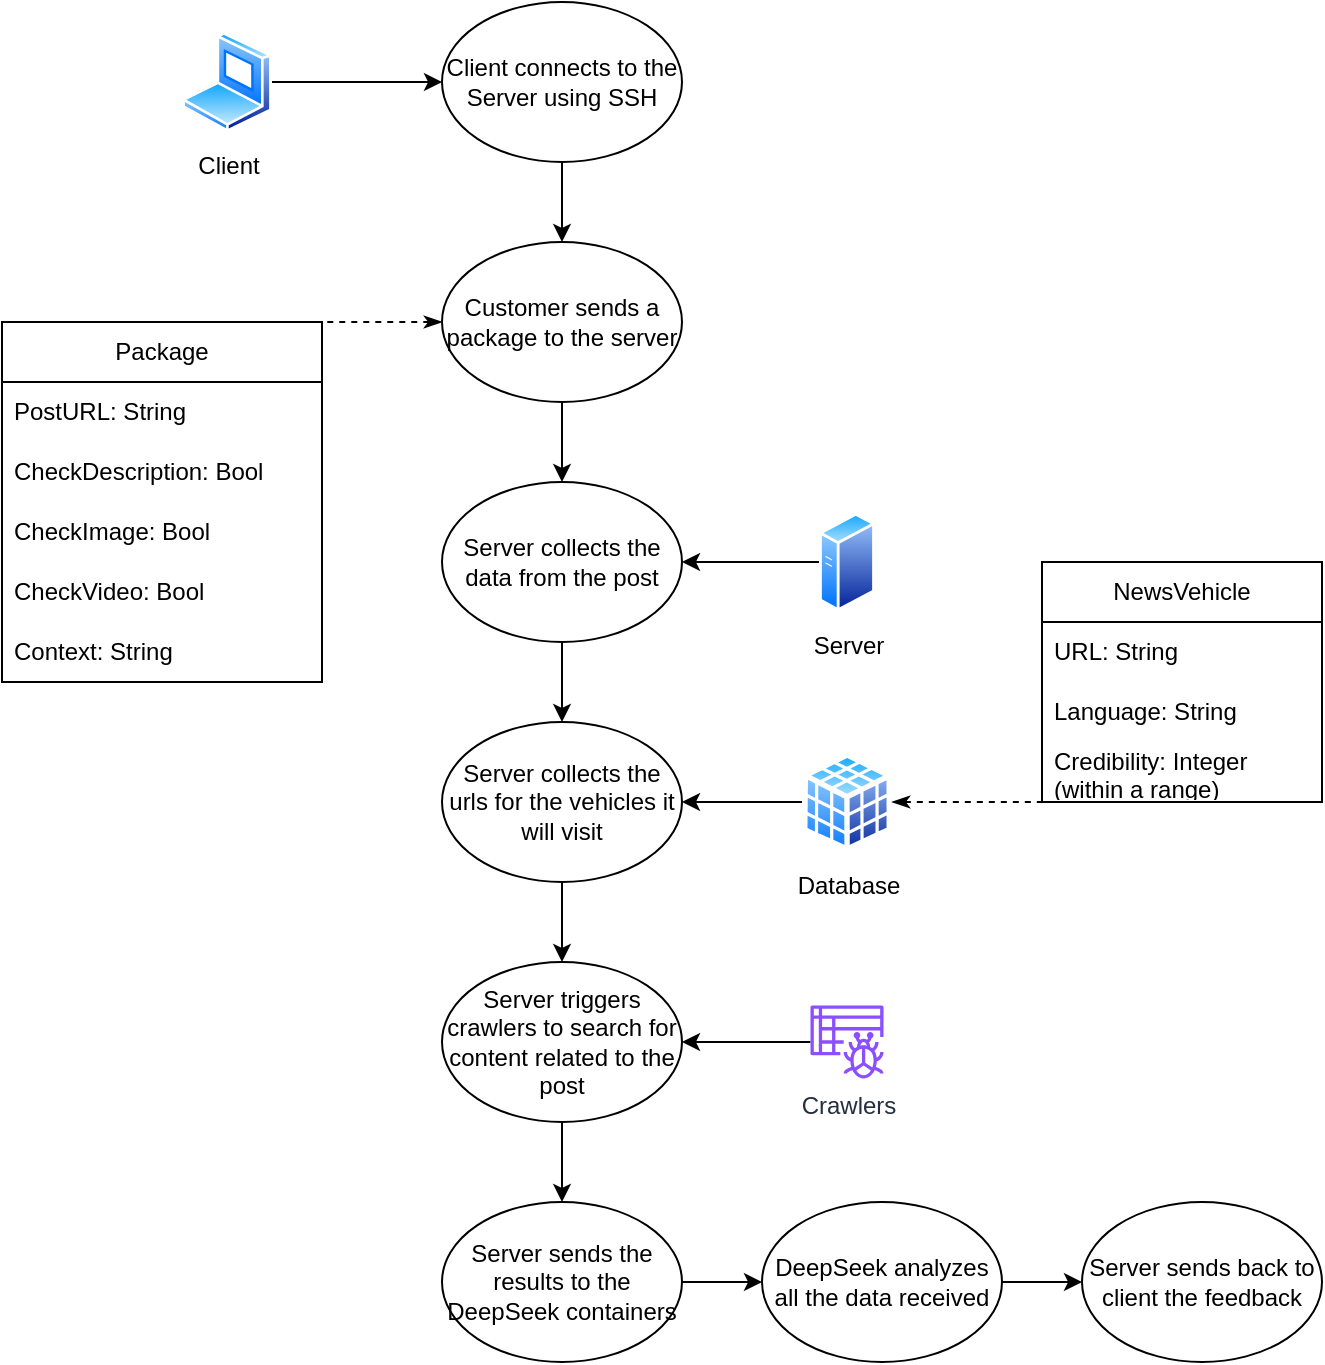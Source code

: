 <mxfile version="26.0.10">
  <diagram name="Page-1" id="kooQksqYOUv48a2rarpA">
    <mxGraphModel dx="1407" dy="497" grid="1" gridSize="10" guides="1" tooltips="1" connect="1" arrows="1" fold="1" page="1" pageScale="1" pageWidth="850" pageHeight="1100" math="0" shadow="0">
      <root>
        <mxCell id="0" />
        <mxCell id="1" parent="0" />
        <mxCell id="_nbheapz8Z2TyEhXIbiW-1" style="edgeStyle=orthogonalEdgeStyle;rounded=0;orthogonalLoop=1;jettySize=auto;html=1;" edge="1" parent="1" source="_nbheapz8Z2TyEhXIbiW-2" target="_nbheapz8Z2TyEhXIbiW-4">
          <mxGeometry relative="1" as="geometry" />
        </mxCell>
        <mxCell id="_nbheapz8Z2TyEhXIbiW-2" value="&lt;div&gt;Client&lt;/div&gt;" style="image;aspect=fixed;perimeter=ellipsePerimeter;html=1;align=center;shadow=0;dashed=0;spacingTop=3;image=img/lib/active_directory/laptop_client.svg;" vertex="1" parent="1">
          <mxGeometry x="150" y="255" width="45" height="50" as="geometry" />
        </mxCell>
        <mxCell id="_nbheapz8Z2TyEhXIbiW-3" style="edgeStyle=orthogonalEdgeStyle;rounded=0;orthogonalLoop=1;jettySize=auto;html=1;" edge="1" parent="1" source="_nbheapz8Z2TyEhXIbiW-4" target="_nbheapz8Z2TyEhXIbiW-5">
          <mxGeometry relative="1" as="geometry" />
        </mxCell>
        <mxCell id="_nbheapz8Z2TyEhXIbiW-4" value="Client connects to the Server using SSH" style="ellipse;whiteSpace=wrap;html=1;" vertex="1" parent="1">
          <mxGeometry x="280" y="240" width="120" height="80" as="geometry" />
        </mxCell>
        <mxCell id="_nbheapz8Z2TyEhXIbiW-16" style="edgeStyle=orthogonalEdgeStyle;rounded=0;orthogonalLoop=1;jettySize=auto;html=1;entryX=0.5;entryY=0;entryDx=0;entryDy=0;" edge="1" parent="1" source="_nbheapz8Z2TyEhXIbiW-5" target="_nbheapz8Z2TyEhXIbiW-13">
          <mxGeometry relative="1" as="geometry" />
        </mxCell>
        <mxCell id="_nbheapz8Z2TyEhXIbiW-5" value="Customer sends a package to the server" style="ellipse;whiteSpace=wrap;html=1;" vertex="1" parent="1">
          <mxGeometry x="280" y="360" width="120" height="80" as="geometry" />
        </mxCell>
        <mxCell id="_nbheapz8Z2TyEhXIbiW-6" value="Package" style="swimlane;fontStyle=0;childLayout=stackLayout;horizontal=1;startSize=30;horizontalStack=0;resizeParent=1;resizeParentMax=0;resizeLast=0;collapsible=1;marginBottom=0;whiteSpace=wrap;html=1;" vertex="1" parent="1">
          <mxGeometry x="60" y="400" width="160" height="180" as="geometry" />
        </mxCell>
        <mxCell id="_nbheapz8Z2TyEhXIbiW-7" value="&lt;div&gt;PostURL: String&lt;br&gt;&lt;/div&gt;" style="text;strokeColor=none;fillColor=none;align=left;verticalAlign=middle;spacingLeft=4;spacingRight=4;overflow=hidden;points=[[0,0.5],[1,0.5]];portConstraint=eastwest;rotatable=0;whiteSpace=wrap;html=1;" vertex="1" parent="_nbheapz8Z2TyEhXIbiW-6">
          <mxGeometry y="30" width="160" height="30" as="geometry" />
        </mxCell>
        <mxCell id="_nbheapz8Z2TyEhXIbiW-8" value="&lt;div&gt;CheckDescription: Bool&lt;/div&gt;" style="text;strokeColor=none;fillColor=none;align=left;verticalAlign=middle;spacingLeft=4;spacingRight=4;overflow=hidden;points=[[0,0.5],[1,0.5]];portConstraint=eastwest;rotatable=0;whiteSpace=wrap;html=1;" vertex="1" parent="_nbheapz8Z2TyEhXIbiW-6">
          <mxGeometry y="60" width="160" height="30" as="geometry" />
        </mxCell>
        <mxCell id="_nbheapz8Z2TyEhXIbiW-9" value="CheckImage: Bool" style="text;strokeColor=none;fillColor=none;align=left;verticalAlign=middle;spacingLeft=4;spacingRight=4;overflow=hidden;points=[[0,0.5],[1,0.5]];portConstraint=eastwest;rotatable=0;whiteSpace=wrap;html=1;" vertex="1" parent="_nbheapz8Z2TyEhXIbiW-6">
          <mxGeometry y="90" width="160" height="30" as="geometry" />
        </mxCell>
        <mxCell id="_nbheapz8Z2TyEhXIbiW-10" value="CheckVideo: Bool" style="text;strokeColor=none;fillColor=none;align=left;verticalAlign=middle;spacingLeft=4;spacingRight=4;overflow=hidden;points=[[0,0.5],[1,0.5]];portConstraint=eastwest;rotatable=0;whiteSpace=wrap;html=1;" vertex="1" parent="_nbheapz8Z2TyEhXIbiW-6">
          <mxGeometry y="120" width="160" height="30" as="geometry" />
        </mxCell>
        <mxCell id="_nbheapz8Z2TyEhXIbiW-11" value="Context: String" style="text;strokeColor=none;fillColor=none;align=left;verticalAlign=middle;spacingLeft=4;spacingRight=4;overflow=hidden;points=[[0,0.5],[1,0.5]];portConstraint=eastwest;rotatable=0;whiteSpace=wrap;html=1;" vertex="1" parent="_nbheapz8Z2TyEhXIbiW-6">
          <mxGeometry y="150" width="160" height="30" as="geometry" />
        </mxCell>
        <mxCell id="_nbheapz8Z2TyEhXIbiW-12" style="edgeStyle=orthogonalEdgeStyle;rounded=0;orthogonalLoop=1;jettySize=auto;html=1;entryX=1;entryY=0;entryDx=0;entryDy=0;dashed=1;startArrow=classicThin;startFill=1;endArrow=none;" edge="1" parent="1" source="_nbheapz8Z2TyEhXIbiW-5" target="_nbheapz8Z2TyEhXIbiW-6">
          <mxGeometry relative="1" as="geometry">
            <Array as="points">
              <mxPoint x="240" y="400" />
              <mxPoint x="240" y="400" />
            </Array>
          </mxGeometry>
        </mxCell>
        <mxCell id="_nbheapz8Z2TyEhXIbiW-21" style="edgeStyle=orthogonalEdgeStyle;rounded=0;orthogonalLoop=1;jettySize=auto;html=1;entryX=0.5;entryY=0;entryDx=0;entryDy=0;" edge="1" parent="1" source="_nbheapz8Z2TyEhXIbiW-13" target="_nbheapz8Z2TyEhXIbiW-18">
          <mxGeometry relative="1" as="geometry" />
        </mxCell>
        <mxCell id="_nbheapz8Z2TyEhXIbiW-13" value="Server collects the data from the post" style="ellipse;whiteSpace=wrap;html=1;" vertex="1" parent="1">
          <mxGeometry x="280" y="480" width="120" height="80" as="geometry" />
        </mxCell>
        <mxCell id="_nbheapz8Z2TyEhXIbiW-14" value="Server" style="image;aspect=fixed;perimeter=ellipsePerimeter;html=1;align=center;shadow=0;dashed=0;spacingTop=3;image=img/lib/active_directory/generic_server.svg;" vertex="1" parent="1">
          <mxGeometry x="468.5" y="495" width="28.0" height="50" as="geometry" />
        </mxCell>
        <mxCell id="_nbheapz8Z2TyEhXIbiW-17" style="edgeStyle=orthogonalEdgeStyle;rounded=0;orthogonalLoop=1;jettySize=auto;html=1;entryX=1;entryY=0.5;entryDx=0;entryDy=0;" edge="1" parent="1" source="_nbheapz8Z2TyEhXIbiW-14" target="_nbheapz8Z2TyEhXIbiW-13">
          <mxGeometry relative="1" as="geometry">
            <mxPoint x="420" y="560" as="targetPoint" />
          </mxGeometry>
        </mxCell>
        <mxCell id="_nbheapz8Z2TyEhXIbiW-28" style="edgeStyle=orthogonalEdgeStyle;rounded=0;orthogonalLoop=1;jettySize=auto;html=1;" edge="1" parent="1" source="_nbheapz8Z2TyEhXIbiW-18" target="_nbheapz8Z2TyEhXIbiW-27">
          <mxGeometry relative="1" as="geometry" />
        </mxCell>
        <mxCell id="_nbheapz8Z2TyEhXIbiW-18" value="Server collects the urls for the vehicles it will visit" style="ellipse;whiteSpace=wrap;html=1;" vertex="1" parent="1">
          <mxGeometry x="280" y="600" width="120" height="80" as="geometry" />
        </mxCell>
        <mxCell id="_nbheapz8Z2TyEhXIbiW-20" style="edgeStyle=orthogonalEdgeStyle;rounded=0;orthogonalLoop=1;jettySize=auto;html=1;entryX=1;entryY=0.5;entryDx=0;entryDy=0;" edge="1" parent="1" source="_nbheapz8Z2TyEhXIbiW-19" target="_nbheapz8Z2TyEhXIbiW-18">
          <mxGeometry relative="1" as="geometry" />
        </mxCell>
        <mxCell id="_nbheapz8Z2TyEhXIbiW-19" value="&lt;div&gt;Database&lt;/div&gt;" style="image;aspect=fixed;perimeter=ellipsePerimeter;html=1;align=center;shadow=0;dashed=0;spacingTop=3;image=img/lib/active_directory/database_cube.svg;" vertex="1" parent="1">
          <mxGeometry x="460" y="615" width="45" height="50" as="geometry" />
        </mxCell>
        <mxCell id="_nbheapz8Z2TyEhXIbiW-26" style="edgeStyle=orthogonalEdgeStyle;rounded=0;orthogonalLoop=1;jettySize=auto;html=1;entryX=1;entryY=0.5;entryDx=0;entryDy=0;exitX=0.003;exitY=0.999;exitDx=0;exitDy=0;exitPerimeter=0;strokeWidth=1;dashed=1;endArrow=classicThin;endFill=1;" edge="1" parent="1" source="_nbheapz8Z2TyEhXIbiW-25" target="_nbheapz8Z2TyEhXIbiW-19">
          <mxGeometry relative="1" as="geometry">
            <mxPoint x="560" y="620" as="sourcePoint" />
            <Array as="points">
              <mxPoint x="560" y="640" />
              <mxPoint x="560" y="640" />
            </Array>
          </mxGeometry>
        </mxCell>
        <mxCell id="_nbheapz8Z2TyEhXIbiW-22" value="NewsVehicle" style="swimlane;fontStyle=0;childLayout=stackLayout;horizontal=1;startSize=30;horizontalStack=0;resizeParent=1;resizeParentMax=0;resizeLast=0;collapsible=1;marginBottom=0;whiteSpace=wrap;html=1;" vertex="1" parent="1">
          <mxGeometry x="580" y="520" width="140" height="120" as="geometry" />
        </mxCell>
        <mxCell id="_nbheapz8Z2TyEhXIbiW-23" value="URL: String" style="text;strokeColor=none;fillColor=none;align=left;verticalAlign=middle;spacingLeft=4;spacingRight=4;overflow=hidden;points=[[0,0.5],[1,0.5]];portConstraint=eastwest;rotatable=0;whiteSpace=wrap;html=1;" vertex="1" parent="_nbheapz8Z2TyEhXIbiW-22">
          <mxGeometry y="30" width="140" height="30" as="geometry" />
        </mxCell>
        <mxCell id="_nbheapz8Z2TyEhXIbiW-24" value="Language: String" style="text;strokeColor=none;fillColor=none;align=left;verticalAlign=middle;spacingLeft=4;spacingRight=4;overflow=hidden;points=[[0,0.5],[1,0.5]];portConstraint=eastwest;rotatable=0;whiteSpace=wrap;html=1;" vertex="1" parent="_nbheapz8Z2TyEhXIbiW-22">
          <mxGeometry y="60" width="140" height="30" as="geometry" />
        </mxCell>
        <mxCell id="_nbheapz8Z2TyEhXIbiW-25" value="Credibility: Integer (within a range)" style="text;strokeColor=none;fillColor=none;align=left;verticalAlign=middle;spacingLeft=4;spacingRight=4;overflow=hidden;points=[[0,0.5],[1,0.5]];portConstraint=eastwest;rotatable=0;whiteSpace=wrap;html=1;" vertex="1" parent="_nbheapz8Z2TyEhXIbiW-22">
          <mxGeometry y="90" width="140" height="30" as="geometry" />
        </mxCell>
        <mxCell id="_nbheapz8Z2TyEhXIbiW-31" style="edgeStyle=orthogonalEdgeStyle;rounded=0;orthogonalLoop=1;jettySize=auto;html=1;entryX=0.5;entryY=0;entryDx=0;entryDy=0;" edge="1" parent="1" source="_nbheapz8Z2TyEhXIbiW-27" target="_nbheapz8Z2TyEhXIbiW-30">
          <mxGeometry relative="1" as="geometry" />
        </mxCell>
        <mxCell id="_nbheapz8Z2TyEhXIbiW-27" value="Server triggers crawlers to search for content related to the post" style="ellipse;whiteSpace=wrap;html=1;" vertex="1" parent="1">
          <mxGeometry x="280" y="720" width="120" height="80" as="geometry" />
        </mxCell>
        <mxCell id="_nbheapz8Z2TyEhXIbiW-34" style="edgeStyle=orthogonalEdgeStyle;rounded=0;orthogonalLoop=1;jettySize=auto;html=1;entryX=0;entryY=0.5;entryDx=0;entryDy=0;" edge="1" parent="1" source="_nbheapz8Z2TyEhXIbiW-30" target="_nbheapz8Z2TyEhXIbiW-33">
          <mxGeometry relative="1" as="geometry" />
        </mxCell>
        <mxCell id="_nbheapz8Z2TyEhXIbiW-30" value="Server sends the results to the DeepSeek containers" style="ellipse;whiteSpace=wrap;html=1;" vertex="1" parent="1">
          <mxGeometry x="280" y="840" width="120" height="80" as="geometry" />
        </mxCell>
        <mxCell id="_nbheapz8Z2TyEhXIbiW-36" style="edgeStyle=orthogonalEdgeStyle;rounded=0;orthogonalLoop=1;jettySize=auto;html=1;entryX=0;entryY=0.5;entryDx=0;entryDy=0;" edge="1" parent="1" source="_nbheapz8Z2TyEhXIbiW-33" target="_nbheapz8Z2TyEhXIbiW-35">
          <mxGeometry relative="1" as="geometry" />
        </mxCell>
        <mxCell id="_nbheapz8Z2TyEhXIbiW-33" value="DeepSeek analyzes all the data received" style="ellipse;whiteSpace=wrap;html=1;" vertex="1" parent="1">
          <mxGeometry x="440" y="840" width="120" height="80" as="geometry" />
        </mxCell>
        <mxCell id="_nbheapz8Z2TyEhXIbiW-35" value="Server sends back to client the feedback" style="ellipse;whiteSpace=wrap;html=1;" vertex="1" parent="1">
          <mxGeometry x="600" y="840" width="120" height="80" as="geometry" />
        </mxCell>
        <mxCell id="_nbheapz8Z2TyEhXIbiW-39" style="edgeStyle=orthogonalEdgeStyle;rounded=0;orthogonalLoop=1;jettySize=auto;html=1;entryX=1;entryY=0.5;entryDx=0;entryDy=0;" edge="1" parent="1" source="_nbheapz8Z2TyEhXIbiW-37" target="_nbheapz8Z2TyEhXIbiW-27">
          <mxGeometry relative="1" as="geometry" />
        </mxCell>
        <mxCell id="_nbheapz8Z2TyEhXIbiW-37" value="&lt;div&gt;Crawlers&lt;/div&gt;" style="sketch=0;outlineConnect=0;fontColor=#232F3E;gradientColor=none;fillColor=#8C4FFF;strokeColor=none;dashed=0;verticalLabelPosition=bottom;verticalAlign=top;align=center;html=1;fontSize=12;fontStyle=0;aspect=fixed;pointerEvents=1;shape=mxgraph.aws4.glue_crawlers;" vertex="1" parent="1">
          <mxGeometry x="464.25" y="741.75" width="36.5" height="36.5" as="geometry" />
        </mxCell>
      </root>
    </mxGraphModel>
  </diagram>
</mxfile>
